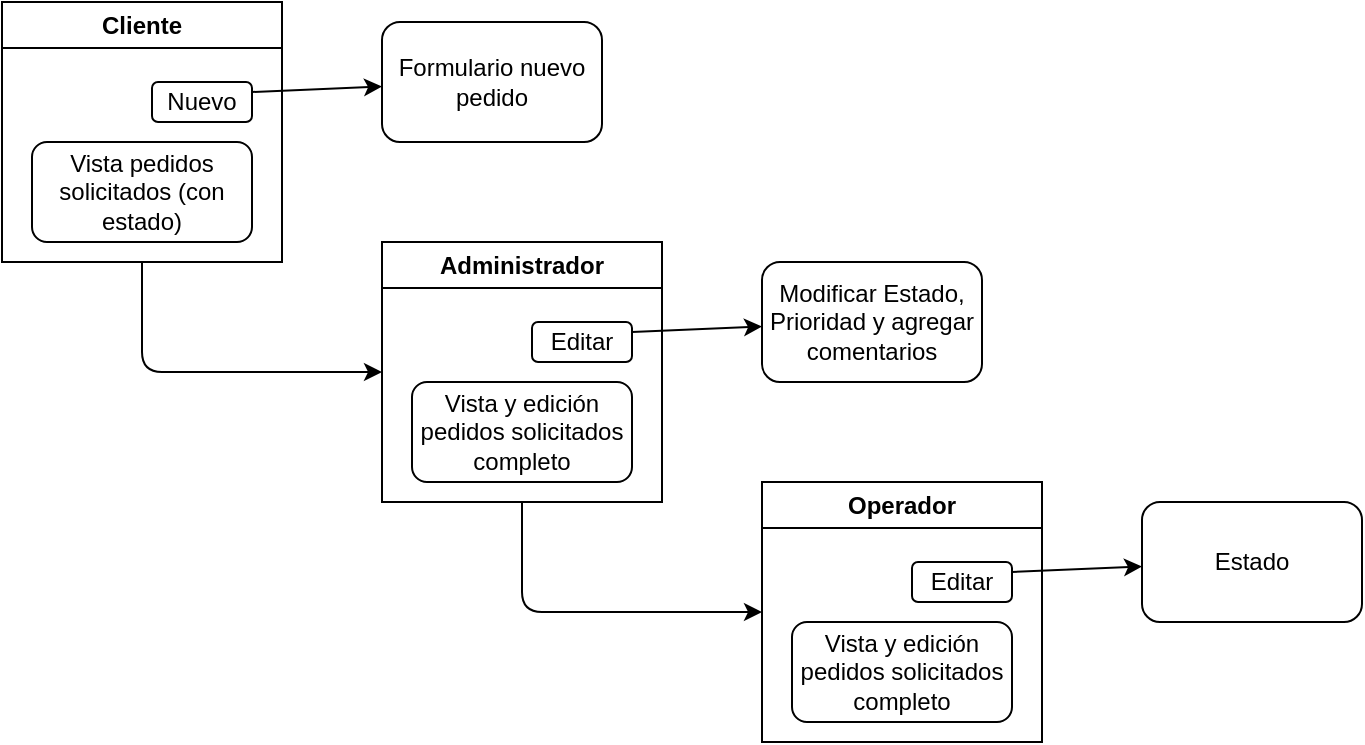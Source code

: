 <mxfile>
    <diagram id="EnvFw_pMO9qUZrsSrhR6" name="Page-1">
        <mxGraphModel dx="1002" dy="563" grid="1" gridSize="10" guides="1" tooltips="1" connect="1" arrows="1" fold="1" page="1" pageScale="1" pageWidth="850" pageHeight="1100" math="0" shadow="0">
            <root>
                <mxCell id="0"/>
                <mxCell id="1" parent="0"/>
                <mxCell id="18" style="edgeStyle=none;html=1;exitX=0.5;exitY=1;exitDx=0;exitDy=0;entryX=0;entryY=0.5;entryDx=0;entryDy=0;" edge="1" parent="1" source="2" target="8">
                    <mxGeometry relative="1" as="geometry">
                        <Array as="points">
                            <mxPoint x="100" y="215"/>
                        </Array>
                    </mxGeometry>
                </mxCell>
                <mxCell id="2" value="Cliente" style="swimlane;whiteSpace=wrap;html=1;" vertex="1" parent="1">
                    <mxGeometry x="30" y="30" width="140" height="130" as="geometry"/>
                </mxCell>
                <mxCell id="4" value="Nuevo" style="rounded=1;whiteSpace=wrap;html=1;" vertex="1" parent="2">
                    <mxGeometry x="75" y="40" width="50" height="20" as="geometry"/>
                </mxCell>
                <mxCell id="3" value="Vista pedidos solicitados (con estado)" style="rounded=1;whiteSpace=wrap;html=1;" vertex="1" parent="2">
                    <mxGeometry x="15" y="70" width="110" height="50" as="geometry"/>
                </mxCell>
                <mxCell id="6" style="edgeStyle=none;html=1;exitX=1;exitY=0.25;exitDx=0;exitDy=0;" edge="1" parent="1" source="4" target="7">
                    <mxGeometry relative="1" as="geometry">
                        <mxPoint x="210" y="75" as="targetPoint"/>
                    </mxGeometry>
                </mxCell>
                <mxCell id="7" value="Formulario nuevo pedido" style="rounded=1;whiteSpace=wrap;html=1;" vertex="1" parent="1">
                    <mxGeometry x="220" y="40" width="110" height="60" as="geometry"/>
                </mxCell>
                <mxCell id="19" style="edgeStyle=none;html=1;exitX=0.5;exitY=1;exitDx=0;exitDy=0;entryX=0;entryY=0.5;entryDx=0;entryDy=0;" edge="1" parent="1" source="8" target="13">
                    <mxGeometry relative="1" as="geometry">
                        <Array as="points">
                            <mxPoint x="290" y="335"/>
                        </Array>
                    </mxGeometry>
                </mxCell>
                <mxCell id="8" value="Administrador" style="swimlane;whiteSpace=wrap;html=1;" vertex="1" parent="1">
                    <mxGeometry x="220" y="150" width="140" height="130" as="geometry"/>
                </mxCell>
                <mxCell id="9" value="Editar" style="rounded=1;whiteSpace=wrap;html=1;" vertex="1" parent="8">
                    <mxGeometry x="75" y="40" width="50" height="20" as="geometry"/>
                </mxCell>
                <mxCell id="10" value="Vista y edición pedidos solicitados completo" style="rounded=1;whiteSpace=wrap;html=1;" vertex="1" parent="8">
                    <mxGeometry x="15" y="70" width="110" height="50" as="geometry"/>
                </mxCell>
                <mxCell id="11" style="edgeStyle=none;html=1;exitX=1;exitY=0.25;exitDx=0;exitDy=0;" edge="1" parent="1" source="9" target="12">
                    <mxGeometry relative="1" as="geometry">
                        <mxPoint x="400" y="195" as="targetPoint"/>
                    </mxGeometry>
                </mxCell>
                <mxCell id="12" value="Modificar Estado, Prioridad y agregar comentarios" style="rounded=1;whiteSpace=wrap;html=1;" vertex="1" parent="1">
                    <mxGeometry x="410" y="160" width="110" height="60" as="geometry"/>
                </mxCell>
                <mxCell id="13" value="Operador" style="swimlane;whiteSpace=wrap;html=1;" vertex="1" parent="1">
                    <mxGeometry x="410" y="270" width="140" height="130" as="geometry"/>
                </mxCell>
                <mxCell id="14" value="Editar" style="rounded=1;whiteSpace=wrap;html=1;" vertex="1" parent="13">
                    <mxGeometry x="75" y="40" width="50" height="20" as="geometry"/>
                </mxCell>
                <mxCell id="15" value="Vista y edición pedidos solicitados completo" style="rounded=1;whiteSpace=wrap;html=1;" vertex="1" parent="13">
                    <mxGeometry x="15" y="70" width="110" height="50" as="geometry"/>
                </mxCell>
                <mxCell id="16" style="edgeStyle=none;html=1;exitX=1;exitY=0.25;exitDx=0;exitDy=0;" edge="1" parent="1" source="14" target="17">
                    <mxGeometry relative="1" as="geometry">
                        <mxPoint x="590" y="315" as="targetPoint"/>
                    </mxGeometry>
                </mxCell>
                <mxCell id="17" value="Estado" style="rounded=1;whiteSpace=wrap;html=1;" vertex="1" parent="1">
                    <mxGeometry x="600" y="280" width="110" height="60" as="geometry"/>
                </mxCell>
            </root>
        </mxGraphModel>
    </diagram>
</mxfile>
